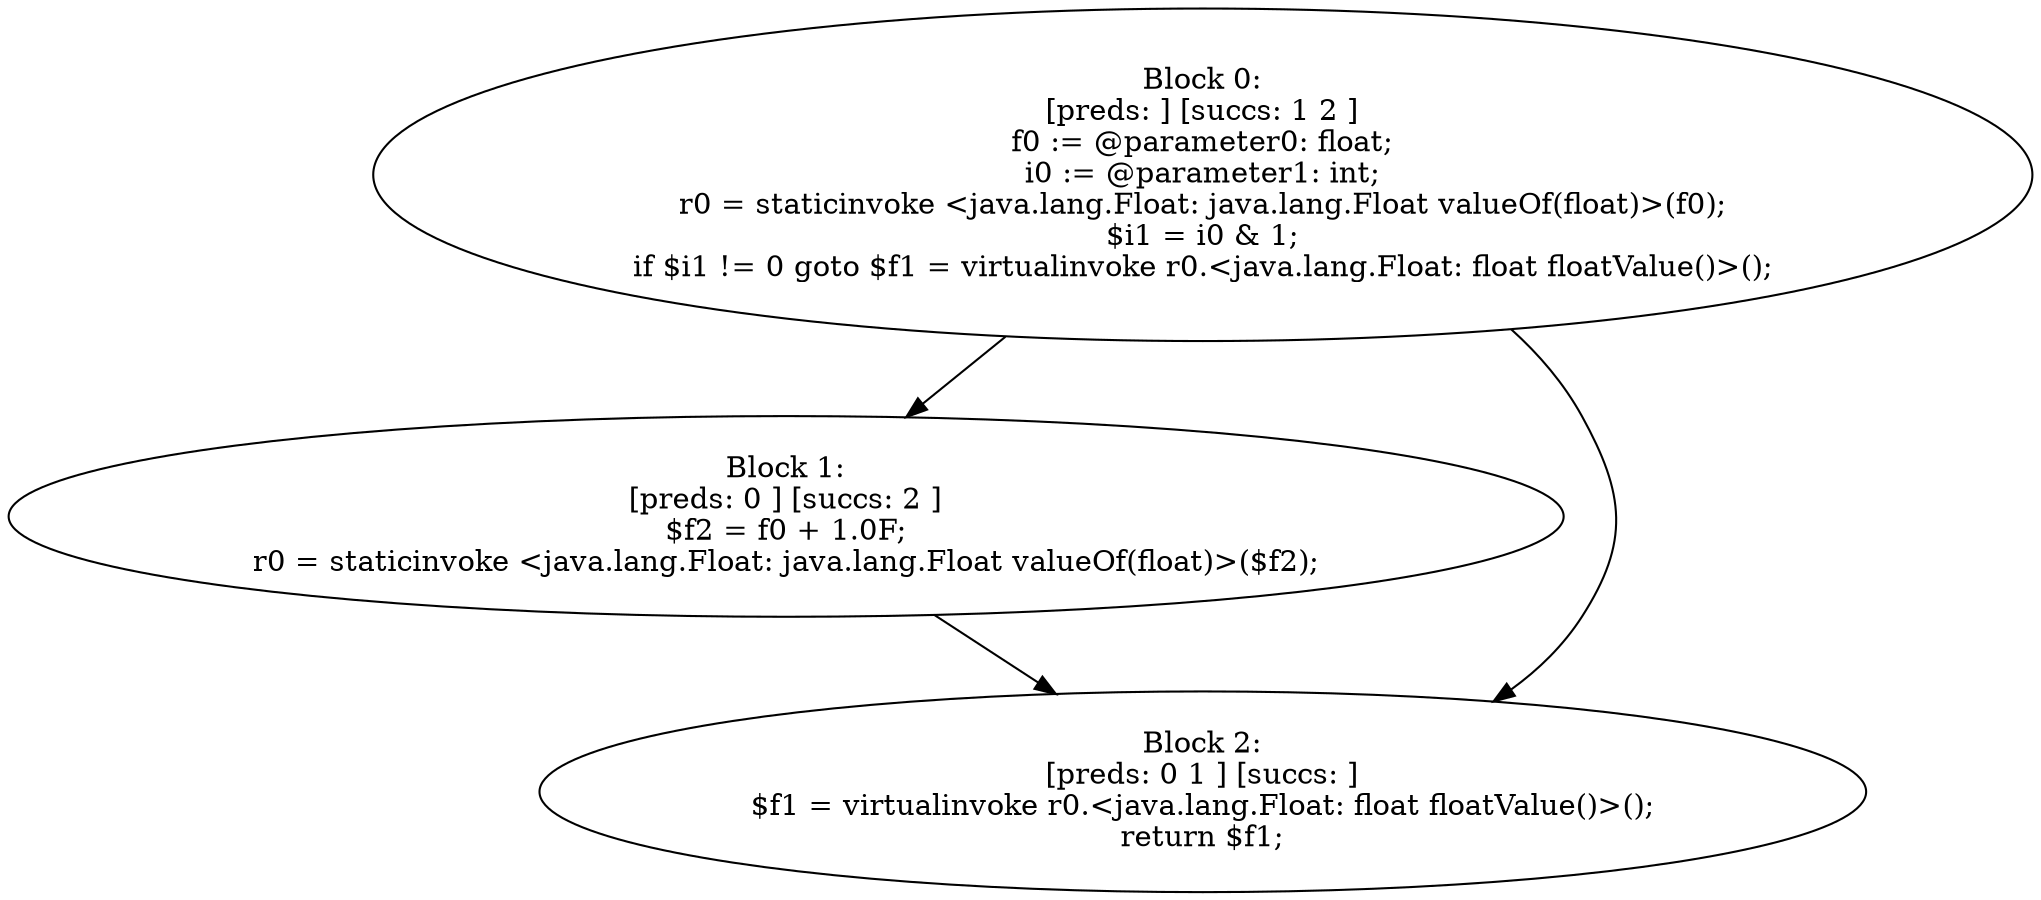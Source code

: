 digraph "unitGraph" {
    "Block 0:
[preds: ] [succs: 1 2 ]
f0 := @parameter0: float;
i0 := @parameter1: int;
r0 = staticinvoke <java.lang.Float: java.lang.Float valueOf(float)>(f0);
$i1 = i0 & 1;
if $i1 != 0 goto $f1 = virtualinvoke r0.<java.lang.Float: float floatValue()>();
"
    "Block 1:
[preds: 0 ] [succs: 2 ]
$f2 = f0 + 1.0F;
r0 = staticinvoke <java.lang.Float: java.lang.Float valueOf(float)>($f2);
"
    "Block 2:
[preds: 0 1 ] [succs: ]
$f1 = virtualinvoke r0.<java.lang.Float: float floatValue()>();
return $f1;
"
    "Block 0:
[preds: ] [succs: 1 2 ]
f0 := @parameter0: float;
i0 := @parameter1: int;
r0 = staticinvoke <java.lang.Float: java.lang.Float valueOf(float)>(f0);
$i1 = i0 & 1;
if $i1 != 0 goto $f1 = virtualinvoke r0.<java.lang.Float: float floatValue()>();
"->"Block 1:
[preds: 0 ] [succs: 2 ]
$f2 = f0 + 1.0F;
r0 = staticinvoke <java.lang.Float: java.lang.Float valueOf(float)>($f2);
";
    "Block 0:
[preds: ] [succs: 1 2 ]
f0 := @parameter0: float;
i0 := @parameter1: int;
r0 = staticinvoke <java.lang.Float: java.lang.Float valueOf(float)>(f0);
$i1 = i0 & 1;
if $i1 != 0 goto $f1 = virtualinvoke r0.<java.lang.Float: float floatValue()>();
"->"Block 2:
[preds: 0 1 ] [succs: ]
$f1 = virtualinvoke r0.<java.lang.Float: float floatValue()>();
return $f1;
";
    "Block 1:
[preds: 0 ] [succs: 2 ]
$f2 = f0 + 1.0F;
r0 = staticinvoke <java.lang.Float: java.lang.Float valueOf(float)>($f2);
"->"Block 2:
[preds: 0 1 ] [succs: ]
$f1 = virtualinvoke r0.<java.lang.Float: float floatValue()>();
return $f1;
";
}
